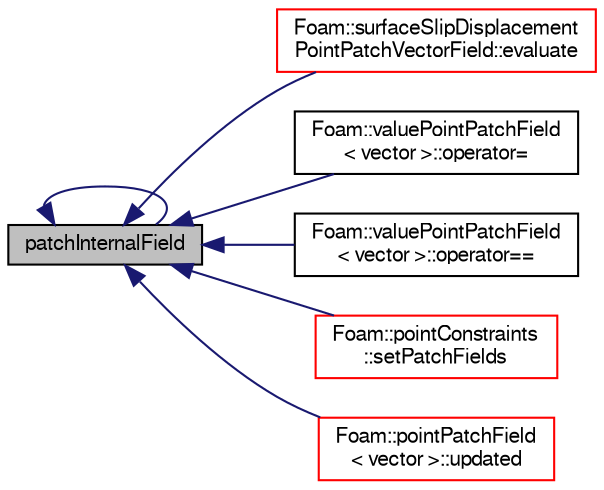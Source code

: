 digraph "patchInternalField"
{
  bgcolor="transparent";
  edge [fontname="FreeSans",fontsize="10",labelfontname="FreeSans",labelfontsize="10"];
  node [fontname="FreeSans",fontsize="10",shape=record];
  rankdir="LR";
  Node69 [label="patchInternalField",height=0.2,width=0.4,color="black", fillcolor="grey75", style="filled", fontcolor="black"];
  Node69 -> Node70 [dir="back",color="midnightblue",fontsize="10",style="solid",fontname="FreeSans"];
  Node70 [label="Foam::surfaceSlipDisplacement\lPointPatchVectorField::evaluate",height=0.2,width=0.4,color="red",URL="$a23414.html#a3b59c070ab0408e3bbb21927540159f4",tooltip="Update the patch field. "];
  Node69 -> Node74 [dir="back",color="midnightblue",fontsize="10",style="solid",fontname="FreeSans"];
  Node74 [label="Foam::valuePointPatchField\l\< vector \>::operator=",height=0.2,width=0.4,color="black",URL="$a26574.html#a592aebbe6d3fe759f378a22eb0db9257"];
  Node69 -> Node75 [dir="back",color="midnightblue",fontsize="10",style="solid",fontname="FreeSans"];
  Node75 [label="Foam::valuePointPatchField\l\< vector \>::operator==",height=0.2,width=0.4,color="black",URL="$a26574.html#a4e7759ad5838b077325ea18e08b17612"];
  Node69 -> Node69 [dir="back",color="midnightblue",fontsize="10",style="solid",fontname="FreeSans"];
  Node69 -> Node76 [dir="back",color="midnightblue",fontsize="10",style="solid",fontname="FreeSans"];
  Node76 [label="Foam::pointConstraints\l::setPatchFields",height=0.2,width=0.4,color="red",URL="$a23282.html#a1b6bb2c50c9e39688aa71d2263865d68",tooltip="Helper: set patchField values from internal values (on. "];
  Node69 -> Node88 [dir="back",color="midnightblue",fontsize="10",style="solid",fontname="FreeSans"];
  Node88 [label="Foam::pointPatchField\l\< vector \>::updated",height=0.2,width=0.4,color="red",URL="$a22946.html#adb515d6ca9be66613efaaeb72c9709db",tooltip="Return true if the boundary condition has already been updated. "];
}
